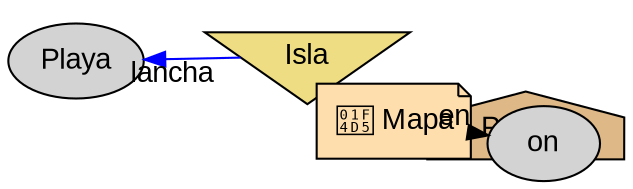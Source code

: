 digraph "Mundo Comparacion" {
  // Configuración general
  graph [layout=neato, splines=true, overlap=false, fontname="Arial"]; // permite uso de coordenadas
  node [fontname="Arial", style=filled];
  edge [fontname="Arial"];

  // Lugares
  "Isla" [shape=invtriangle, fillcolor="lightgoldenrod", label="Isla", pos="1,2!"];
  "Pueblo" [shape=house, fillcolor="burlywood", label="Pueblo", pos="4,1!"];

  // Objetos en coordenadas específicas

  // Objetos en lugares
  "obj_Mapa" [shape=note, fillcolor="navajowhite", label="📕 Mapa"];
  "obj_Mapa" -> "on" [label="en", style=dotted, arrowhead=normal];

  // Conexiones entre lugares
  "Isla" -> "Playa" [label="lancha", color="blue", style=solid];
}
